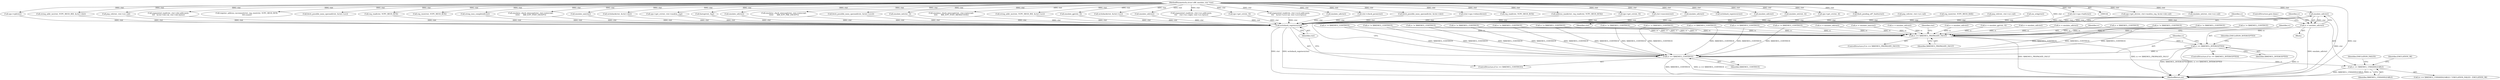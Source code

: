 digraph "0_linux_234f3ce485d54017f15cf5e0699cff4100121601_8@pointer" {
"1000194" [label="(Call,emulate_ud(ctxt))"];
"1000145" [label="(MethodParameterIn,struct x86_emulate_ctxt *ctxt)"];
"1000192" [label="(Call,rc = emulate_ud(ctxt))"];
"1001195" [label="(Call,rc == X86EMUL_PROPAGATE_FAULT)"];
"1001213" [label="(Call,rc == X86EMUL_INTERCEPTED)"];
"1001219" [label="(Call,rc == X86EMUL_CONTINUE)"];
"1001226" [label="(Call,rc == X86EMUL_UNHANDLEABLE)"];
"1001222" [label="(Call,writeback_registers(ctxt))"];
"1001221" [label="(Identifier,X86EMUL_CONTINUE)"];
"1000295" [label="(Call,rc = emulate_ud(ctxt))"];
"1001322" [label="(Call,jmp_rel(ctxt, ctxt->src.val))"];
"1000642" [label="(Call,rc != X86EMUL_CONTINUE)"];
"1000407" [label="(Call,rc = emulate_gp(ctxt, 0))"];
"1001213" [label="(Call,rc == X86EMUL_INTERCEPTED)"];
"1000831" [label="(Call,reg_rmw(ctxt, VCPU_REGS_RAX))"];
"1000191" [label="(Block,)"];
"1000948" [label="(Call,ctxt->ops->halt(ctxt))"];
"1000194" [label="(Call,emulate_ud(ctxt))"];
"1001260" [label="(Call,ops->get_dr(ctxt, ctxt->modrm_reg, &ctxt->dst.val))"];
"1001130" [label="(Call,register_address_increment(ctxt, reg_rmw(ctxt, VCPU_REGS_RCX),\n\t\t\t\t-count))"];
"1001026" [label="(Call,rc != X86EMUL_CONTINUE)"];
"1001214" [label="(Identifier,rc)"];
"1000382" [label="(Call,rc != X86EMUL_CONTINUE)"];
"1000730" [label="(Call,rc != X86EMUL_CONTINUE)"];
"1001223" [label="(Identifier,ctxt)"];
"1001222" [label="(Call,writeback_registers(ctxt))"];
"1000196" [label="(ControlStructure,goto done;)"];
"1000336" [label="(Call,fetch_possible_mmx_operand(ctxt, &ctxt->src))"];
"1000909" [label="(Call,emulate_int(ctxt, ctxt->src.val))"];
"1000402" [label="(Call,rc = emulate_ud(ctxt))"];
"1001132" [label="(Call,reg_rmw(ctxt, VCPU_REGS_RCX))"];
"1000393" [label="(Call,ops->cpl(ctxt))"];
"1000214" [label="(Call,rc = emulate_ud(ctxt))"];
"1000543" [label="(Call,rc != X86EMUL_CONTINUE)"];
"1001081" [label="(Call,string_addr_inc(ctxt, VCPU_REGS_RDI, &ctxt->dst))"];
"1000932" [label="(Call,jmp_rel(ctxt, ctxt->src.val))"];
"1000740" [label="(Call,rc != X86EMUL_CONTINUE)"];
"1000621" [label="(Call,segmented_read(ctxt, ctxt->dst.addr.mem,\n\t\t\t\t   &ctxt->dst.val, ctxt->dst.bytes))"];
"1001151" [label="(Call,reg_read(ctxt, VCPU_REGS_RCX))"];
"1001139" [label="(Call,string_insn_completed(ctxt))"];
"1001229" [label="(Identifier,EMULATION_FAILED)"];
"1000461" [label="(Call,emulator_check_intercept(ctxt, ctxt->intercept,\n\t\t\t\t\t\t      X86_ICPT_POST_EXCEPT))"];
"1000317" [label="(Call,emulate_nm(ctxt))"];
"1001215" [label="(Identifier,X86EMUL_INTERCEPTED)"];
"1001194" [label="(ControlStructure,if (rc == X86EMUL_PROPAGATE_FAULT))"];
"1000796" [label="(Call,jmp_rel(ctxt, ctxt->src.val))"];
"1001040" [label="(Call,writeback(ctxt, &ctxt->dst))"];
"1001219" [label="(Call,rc == X86EMUL_CONTINUE)"];
"1000145" [label="(MethodParameterIn,struct x86_emulate_ctxt *ctxt)"];
"1000332" [label="(Call,rc != X86EMUL_CONTINUE)"];
"1001217" [label="(Identifier,EMULATION_INTERCEPTED)"];
"1000590" [label="(Call,rc != X86EMUL_CONTINUE)"];
"1001253" [label="(Call,ops->get_cr(ctxt, ctxt->modrm_reg))"];
"1000679" [label="(Call,rc != X86EMUL_CONTINUE)"];
"1001218" [label="(ControlStructure,if (rc == X86EMUL_CONTINUE))"];
"1000726" [label="(Call,fastop(ctxt, fop))"];
"1001225" [label="(Call,(rc == X86EMUL_UNHANDLEABLE) ? EMULATION_FAILED : EMULATION_OK)"];
"1001196" [label="(Identifier,rc)"];
"1000154" [label="(Call,rc = X86EMUL_CONTINUE)"];
"1001466" [label="(Call,rc != X86EMUL_CONTINUE)"];
"1000404" [label="(Call,emulate_ud(ctxt))"];
"1000375" [label="(Call,emulator_check_intercept(ctxt, ctxt->intercept,\n\t\t\t\t\t\t      X86_ICPT_PRE_EXCEPT))"];
"1000342" [label="(Call,fetch_possible_mmx_operand(ctxt, &ctxt->src2))"];
"1000426" [label="(Call,rc = emulate_ud(ctxt))"];
"1000902" [label="(Call,emulate_int(ctxt, 3))"];
"1001197" [label="(Identifier,X86EMUL_PROPAGATE_FAULT)"];
"1000672" [label="(Call,emulator_check_intercept(ctxt, ctxt->intercept,\n\t\t\t\t\t      X86_ICPT_POST_MEMACCESS))"];
"1001195" [label="(Call,rc == X86EMUL_PROPAGATE_FAULT)"];
"1000468" [label="(Call,rc != X86EMUL_CONTINUE)"];
"1001047" [label="(Call,rc != X86EMUL_CONTINUE)"];
"1001066" [label="(Call,string_addr_inc(ctxt, VCPU_REGS_RSI, &ctxt->src))"];
"1000195" [label="(Identifier,ctxt)"];
"1000192" [label="(Call,rc = emulate_ud(ctxt))"];
"1000844" [label="(Call,em_xchg(ctxt))"];
"1001474" [label="(MethodReturn,int)"];
"1000409" [label="(Call,emulate_gp(ctxt, 0))"];
"1001019" [label="(Call,writeback(ctxt, &ctxt->src))"];
"1000216" [label="(Call,emulate_ud(ctxt))"];
"1000315" [label="(Call,rc = emulate_nm(ctxt))"];
"1001212" [label="(ControlStructure,if (rc == X86EMUL_INTERCEPTED))"];
"1000523" [label="(Call,segmented_read(ctxt, ctxt->src.addr.mem,\n\t\t\t\t    ctxt->src.valptr, ctxt->src.bytes))"];
"1000487" [label="(Call,reg_read(ctxt, VCPU_REGS_RCX))"];
"1000278" [label="(Call,ops->get_cr(ctxt, 0))"];
"1000569" [label="(Call,segmented_read(ctxt, ctxt->src2.addr.mem,\n\t\t\t\t    &ctxt->src2.val, ctxt->src2.bytes))"];
"1001226" [label="(Call,rc == X86EMUL_UNHANDLEABLE)"];
"1000428" [label="(Call,emulate_ud(ctxt))"];
"1000440" [label="(Call,ctxt->check_perm(ctxt))"];
"1001176" [label="(Call,writeback_registers(ctxt))"];
"1000355" [label="(Call,fetch_possible_mmx_operand(ctxt, &ctxt->dst))"];
"1000989" [label="(Call,rc != X86EMUL_CONTINUE)"];
"1001238" [label="(Call,(ctxt->ops->wbinvd)(ctxt))"];
"1000193" [label="(Identifier,rc)"];
"1000485" [label="(Call,address_mask(ctxt, reg_read(ctxt, VCPU_REGS_RCX)))"];
"1001220" [label="(Identifier,rc)"];
"1000310" [label="(Call,ops->get_cr(ctxt, 0))"];
"1000737" [label="(Call,ctxt->execute(ctxt))"];
"1000262" [label="(Call,rc = emulate_ud(ctxt))"];
"1001203" [label="(Identifier,ctxt)"];
"1000297" [label="(Call,emulate_ud(ctxt))"];
"1000264" [label="(Call,emulate_ud(ctxt))"];
"1001230" [label="(Identifier,EMULATION_OK)"];
"1000926" [label="(Call,emulate_int(ctxt, 4))"];
"1001228" [label="(Identifier,X86EMUL_UNHANDLEABLE)"];
"1000290" [label="(Call,ops->get_cr(ctxt, 4))"];
"1000443" [label="(Call,rc != X86EMUL_CONTINUE)"];
"1000329" [label="(Call,flush_pending_x87_faults(ctxt))"];
"1001227" [label="(Identifier,rc)"];
"1000194" -> "1000192"  [label="AST: "];
"1000194" -> "1000195"  [label="CFG: "];
"1000195" -> "1000194"  [label="AST: "];
"1000192" -> "1000194"  [label="CFG: "];
"1000194" -> "1001474"  [label="DDG: ctxt"];
"1000194" -> "1000192"  [label="DDG: ctxt"];
"1000145" -> "1000194"  [label="DDG: ctxt"];
"1000194" -> "1001222"  [label="DDG: ctxt"];
"1000145" -> "1000144"  [label="AST: "];
"1000145" -> "1001474"  [label="DDG: ctxt"];
"1000145" -> "1000216"  [label="DDG: ctxt"];
"1000145" -> "1000264"  [label="DDG: ctxt"];
"1000145" -> "1000278"  [label="DDG: ctxt"];
"1000145" -> "1000290"  [label="DDG: ctxt"];
"1000145" -> "1000297"  [label="DDG: ctxt"];
"1000145" -> "1000310"  [label="DDG: ctxt"];
"1000145" -> "1000317"  [label="DDG: ctxt"];
"1000145" -> "1000329"  [label="DDG: ctxt"];
"1000145" -> "1000336"  [label="DDG: ctxt"];
"1000145" -> "1000342"  [label="DDG: ctxt"];
"1000145" -> "1000355"  [label="DDG: ctxt"];
"1000145" -> "1000375"  [label="DDG: ctxt"];
"1000145" -> "1000393"  [label="DDG: ctxt"];
"1000145" -> "1000404"  [label="DDG: ctxt"];
"1000145" -> "1000409"  [label="DDG: ctxt"];
"1000145" -> "1000428"  [label="DDG: ctxt"];
"1000145" -> "1000440"  [label="DDG: ctxt"];
"1000145" -> "1000461"  [label="DDG: ctxt"];
"1000145" -> "1000485"  [label="DDG: ctxt"];
"1000145" -> "1000487"  [label="DDG: ctxt"];
"1000145" -> "1000523"  [label="DDG: ctxt"];
"1000145" -> "1000569"  [label="DDG: ctxt"];
"1000145" -> "1000621"  [label="DDG: ctxt"];
"1000145" -> "1000672"  [label="DDG: ctxt"];
"1000145" -> "1000726"  [label="DDG: ctxt"];
"1000145" -> "1000737"  [label="DDG: ctxt"];
"1000145" -> "1000902"  [label="DDG: ctxt"];
"1000145" -> "1000909"  [label="DDG: ctxt"];
"1000145" -> "1000926"  [label="DDG: ctxt"];
"1000145" -> "1000932"  [label="DDG: ctxt"];
"1000145" -> "1000948"  [label="DDG: ctxt"];
"1000145" -> "1001019"  [label="DDG: ctxt"];
"1000145" -> "1001040"  [label="DDG: ctxt"];
"1000145" -> "1001066"  [label="DDG: ctxt"];
"1000145" -> "1001081"  [label="DDG: ctxt"];
"1000145" -> "1001130"  [label="DDG: ctxt"];
"1000145" -> "1001132"  [label="DDG: ctxt"];
"1000145" -> "1001139"  [label="DDG: ctxt"];
"1000145" -> "1001151"  [label="DDG: ctxt"];
"1000145" -> "1001176"  [label="DDG: ctxt"];
"1000145" -> "1001222"  [label="DDG: ctxt"];
"1000145" -> "1001238"  [label="DDG: ctxt"];
"1000145" -> "1001253"  [label="DDG: ctxt"];
"1000145" -> "1001260"  [label="DDG: ctxt"];
"1000192" -> "1000191"  [label="AST: "];
"1000193" -> "1000192"  [label="AST: "];
"1000196" -> "1000192"  [label="CFG: "];
"1000192" -> "1001474"  [label="DDG: emulate_ud(ctxt)"];
"1000192" -> "1001195"  [label="DDG: rc"];
"1001195" -> "1001194"  [label="AST: "];
"1001195" -> "1001197"  [label="CFG: "];
"1001196" -> "1001195"  [label="AST: "];
"1001197" -> "1001195"  [label="AST: "];
"1001203" -> "1001195"  [label="CFG: "];
"1001214" -> "1001195"  [label="CFG: "];
"1001195" -> "1001474"  [label="DDG: X86EMUL_PROPAGATE_FAULT"];
"1001195" -> "1001474"  [label="DDG: rc == X86EMUL_PROPAGATE_FAULT"];
"1000642" -> "1001195"  [label="DDG: rc"];
"1000332" -> "1001195"  [label="DDG: rc"];
"1000382" -> "1001195"  [label="DDG: rc"];
"1000426" -> "1001195"  [label="DDG: rc"];
"1001026" -> "1001195"  [label="DDG: rc"];
"1000295" -> "1001195"  [label="DDG: rc"];
"1000679" -> "1001195"  [label="DDG: rc"];
"1000315" -> "1001195"  [label="DDG: rc"];
"1001047" -> "1001195"  [label="DDG: rc"];
"1000407" -> "1001195"  [label="DDG: rc"];
"1000402" -> "1001195"  [label="DDG: rc"];
"1000262" -> "1001195"  [label="DDG: rc"];
"1000989" -> "1001195"  [label="DDG: rc"];
"1000730" -> "1001195"  [label="DDG: rc"];
"1000740" -> "1001195"  [label="DDG: rc"];
"1000443" -> "1001195"  [label="DDG: rc"];
"1001466" -> "1001195"  [label="DDG: rc"];
"1000154" -> "1001195"  [label="DDG: rc"];
"1000590" -> "1001195"  [label="DDG: rc"];
"1000468" -> "1001195"  [label="DDG: rc"];
"1000214" -> "1001195"  [label="DDG: rc"];
"1000543" -> "1001195"  [label="DDG: rc"];
"1001195" -> "1001213"  [label="DDG: rc"];
"1001213" -> "1001212"  [label="AST: "];
"1001213" -> "1001215"  [label="CFG: "];
"1001214" -> "1001213"  [label="AST: "];
"1001215" -> "1001213"  [label="AST: "];
"1001217" -> "1001213"  [label="CFG: "];
"1001220" -> "1001213"  [label="CFG: "];
"1001213" -> "1001474"  [label="DDG: X86EMUL_INTERCEPTED"];
"1001213" -> "1001474"  [label="DDG: rc == X86EMUL_INTERCEPTED"];
"1001213" -> "1001474"  [label="DDG: rc"];
"1001213" -> "1001219"  [label="DDG: rc"];
"1001219" -> "1001218"  [label="AST: "];
"1001219" -> "1001221"  [label="CFG: "];
"1001220" -> "1001219"  [label="AST: "];
"1001221" -> "1001219"  [label="AST: "];
"1001223" -> "1001219"  [label="CFG: "];
"1001227" -> "1001219"  [label="CFG: "];
"1001219" -> "1001474"  [label="DDG: X86EMUL_CONTINUE"];
"1001219" -> "1001474"  [label="DDG: rc == X86EMUL_CONTINUE"];
"1000740" -> "1001219"  [label="DDG: X86EMUL_CONTINUE"];
"1001047" -> "1001219"  [label="DDG: X86EMUL_CONTINUE"];
"1000382" -> "1001219"  [label="DDG: X86EMUL_CONTINUE"];
"1000642" -> "1001219"  [label="DDG: X86EMUL_CONTINUE"];
"1001026" -> "1001219"  [label="DDG: X86EMUL_CONTINUE"];
"1000989" -> "1001219"  [label="DDG: X86EMUL_CONTINUE"];
"1000590" -> "1001219"  [label="DDG: X86EMUL_CONTINUE"];
"1000443" -> "1001219"  [label="DDG: X86EMUL_CONTINUE"];
"1001466" -> "1001219"  [label="DDG: X86EMUL_CONTINUE"];
"1000543" -> "1001219"  [label="DDG: X86EMUL_CONTINUE"];
"1000730" -> "1001219"  [label="DDG: X86EMUL_CONTINUE"];
"1000468" -> "1001219"  [label="DDG: X86EMUL_CONTINUE"];
"1000332" -> "1001219"  [label="DDG: X86EMUL_CONTINUE"];
"1000679" -> "1001219"  [label="DDG: X86EMUL_CONTINUE"];
"1001219" -> "1001226"  [label="DDG: rc"];
"1001226" -> "1001225"  [label="AST: "];
"1001226" -> "1001228"  [label="CFG: "];
"1001227" -> "1001226"  [label="AST: "];
"1001228" -> "1001226"  [label="AST: "];
"1001229" -> "1001226"  [label="CFG: "];
"1001230" -> "1001226"  [label="CFG: "];
"1001226" -> "1001474"  [label="DDG: X86EMUL_UNHANDLEABLE"];
"1001226" -> "1001474"  [label="DDG: rc"];
"1001222" -> "1001218"  [label="AST: "];
"1001222" -> "1001223"  [label="CFG: "];
"1001223" -> "1001222"  [label="AST: "];
"1001227" -> "1001222"  [label="CFG: "];
"1001222" -> "1001474"  [label="DDG: ctxt"];
"1001222" -> "1001474"  [label="DDG: writeback_registers(ctxt)"];
"1000393" -> "1001222"  [label="DDG: ctxt"];
"1000404" -> "1001222"  [label="DDG: ctxt"];
"1000523" -> "1001222"  [label="DDG: ctxt"];
"1001238" -> "1001222"  [label="DDG: ctxt"];
"1001253" -> "1001222"  [label="DDG: ctxt"];
"1000409" -> "1001222"  [label="DDG: ctxt"];
"1000948" -> "1001222"  [label="DDG: ctxt"];
"1001260" -> "1001222"  [label="DDG: ctxt"];
"1000355" -> "1001222"  [label="DDG: ctxt"];
"1000297" -> "1001222"  [label="DDG: ctxt"];
"1000485" -> "1001222"  [label="DDG: ctxt"];
"1000290" -> "1001222"  [label="DDG: ctxt"];
"1000375" -> "1001222"  [label="DDG: ctxt"];
"1001040" -> "1001222"  [label="DDG: ctxt"];
"1000621" -> "1001222"  [label="DDG: ctxt"];
"1000342" -> "1001222"  [label="DDG: ctxt"];
"1000317" -> "1001222"  [label="DDG: ctxt"];
"1001139" -> "1001222"  [label="DDG: ctxt"];
"1000726" -> "1001222"  [label="DDG: ctxt"];
"1000216" -> "1001222"  [label="DDG: ctxt"];
"1000310" -> "1001222"  [label="DDG: ctxt"];
"1000926" -> "1001222"  [label="DDG: ctxt"];
"1000264" -> "1001222"  [label="DDG: ctxt"];
"1001151" -> "1001222"  [label="DDG: ctxt"];
"1000831" -> "1001222"  [label="DDG: ctxt"];
"1000737" -> "1001222"  [label="DDG: ctxt"];
"1001019" -> "1001222"  [label="DDG: ctxt"];
"1000329" -> "1001222"  [label="DDG: ctxt"];
"1000909" -> "1001222"  [label="DDG: ctxt"];
"1000932" -> "1001222"  [label="DDG: ctxt"];
"1001066" -> "1001222"  [label="DDG: ctxt"];
"1000569" -> "1001222"  [label="DDG: ctxt"];
"1000461" -> "1001222"  [label="DDG: ctxt"];
"1000440" -> "1001222"  [label="DDG: ctxt"];
"1001322" -> "1001222"  [label="DDG: ctxt"];
"1000902" -> "1001222"  [label="DDG: ctxt"];
"1000672" -> "1001222"  [label="DDG: ctxt"];
"1000844" -> "1001222"  [label="DDG: ctxt"];
"1000278" -> "1001222"  [label="DDG: ctxt"];
"1000428" -> "1001222"  [label="DDG: ctxt"];
"1000796" -> "1001222"  [label="DDG: ctxt"];
"1001081" -> "1001222"  [label="DDG: ctxt"];
}
